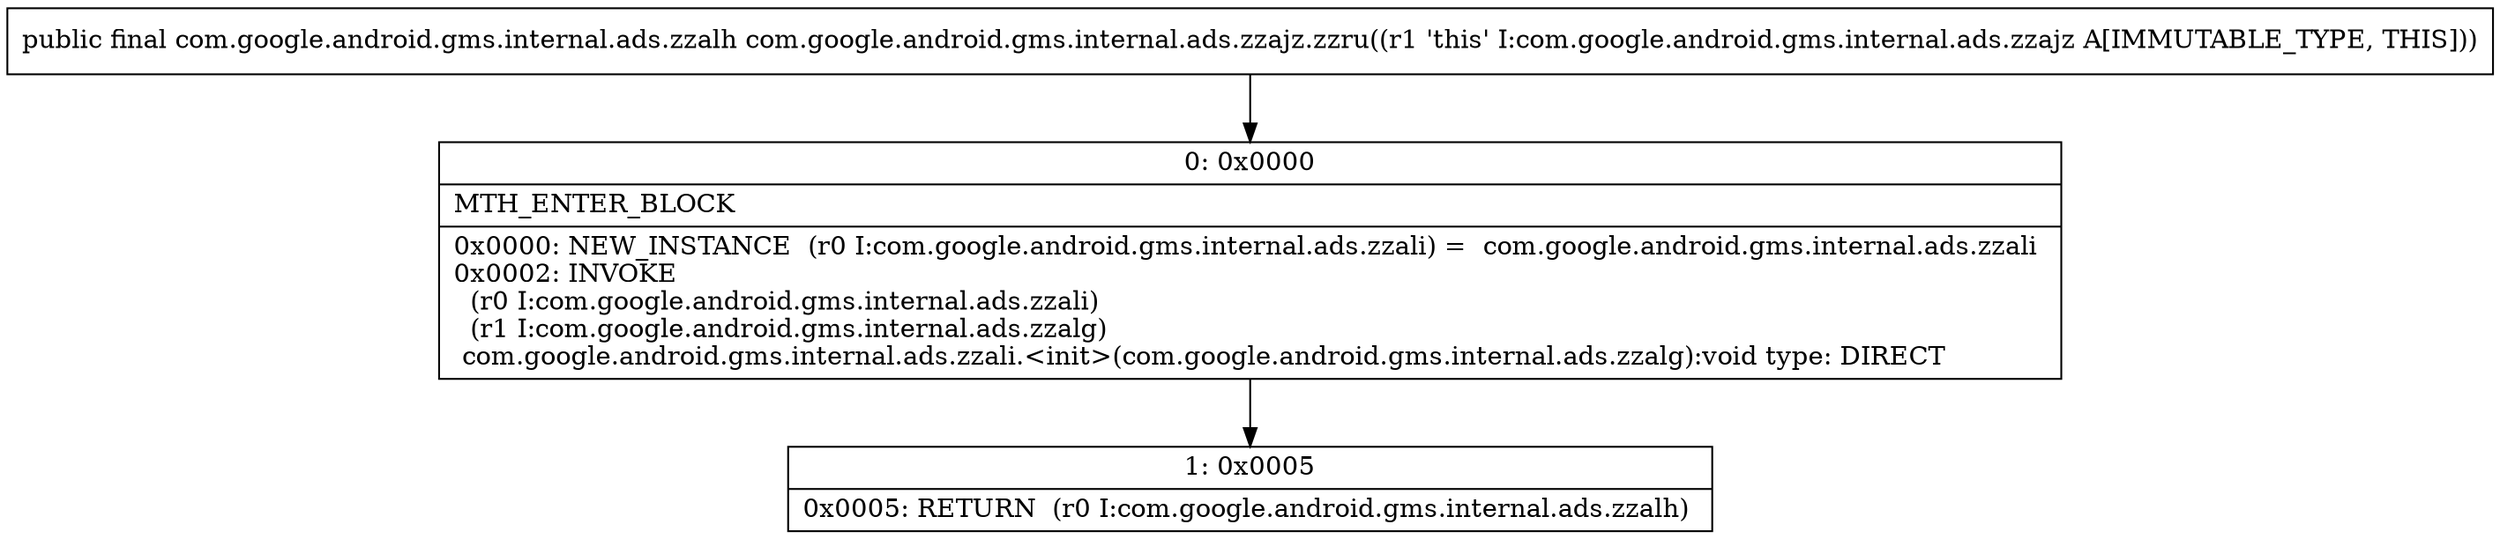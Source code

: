 digraph "CFG forcom.google.android.gms.internal.ads.zzajz.zzru()Lcom\/google\/android\/gms\/internal\/ads\/zzalh;" {
Node_0 [shape=record,label="{0\:\ 0x0000|MTH_ENTER_BLOCK\l|0x0000: NEW_INSTANCE  (r0 I:com.google.android.gms.internal.ads.zzali) =  com.google.android.gms.internal.ads.zzali \l0x0002: INVOKE  \l  (r0 I:com.google.android.gms.internal.ads.zzali)\l  (r1 I:com.google.android.gms.internal.ads.zzalg)\l com.google.android.gms.internal.ads.zzali.\<init\>(com.google.android.gms.internal.ads.zzalg):void type: DIRECT \l}"];
Node_1 [shape=record,label="{1\:\ 0x0005|0x0005: RETURN  (r0 I:com.google.android.gms.internal.ads.zzalh) \l}"];
MethodNode[shape=record,label="{public final com.google.android.gms.internal.ads.zzalh com.google.android.gms.internal.ads.zzajz.zzru((r1 'this' I:com.google.android.gms.internal.ads.zzajz A[IMMUTABLE_TYPE, THIS])) }"];
MethodNode -> Node_0;
Node_0 -> Node_1;
}

